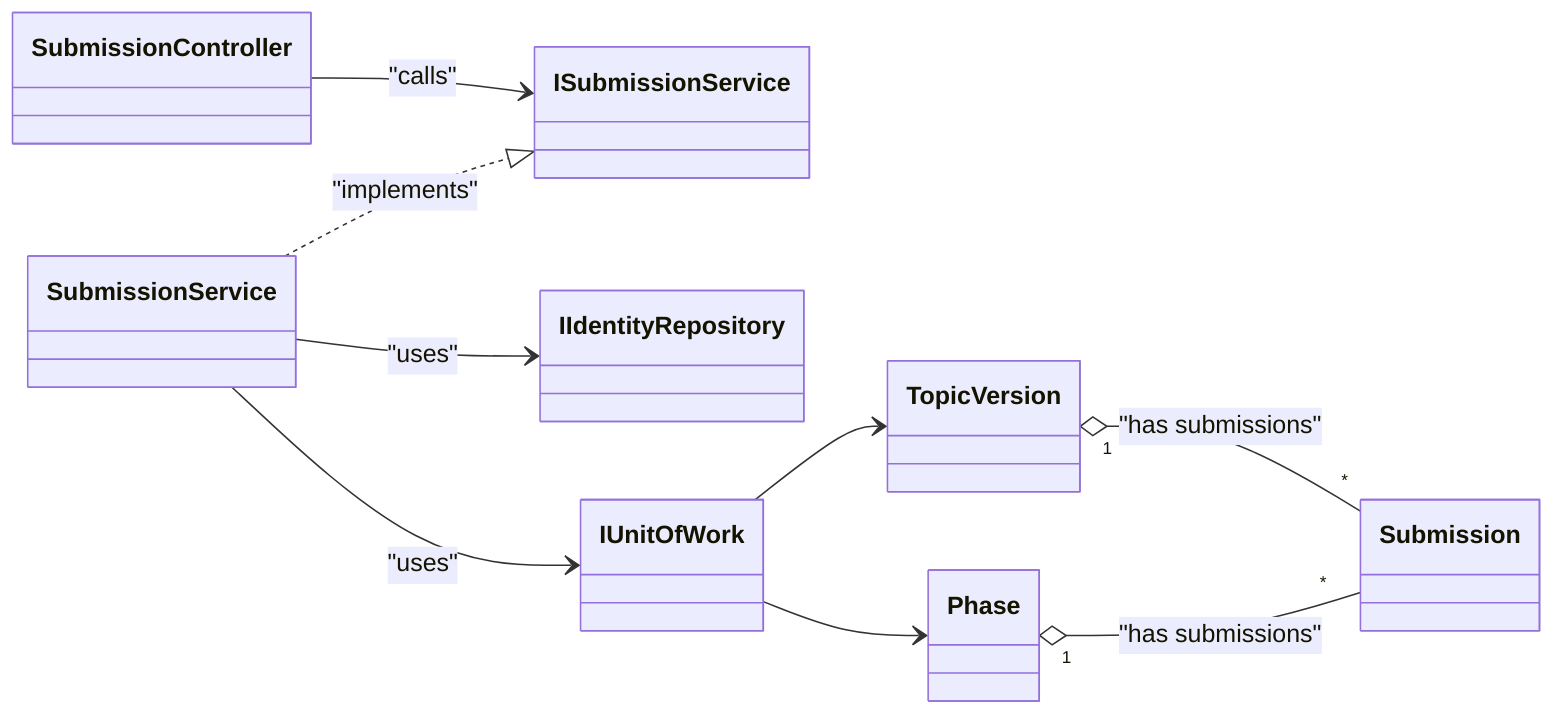 classDiagram
    direction LR

    %% Controller layer
    class SubmissionController

    %% Service interface and implementation
    class ISubmissionService
    class SubmissionService
    SubmissionController --> ISubmissionService : "calls"
    SubmissionService ..|> ISubmissionService : "implements"

    %% Dependencies
    class IIdentityRepository
    class IUnitOfWork
    SubmissionService --> IIdentityRepository : "uses"
    SubmissionService --> IUnitOfWork : "uses"

    %% Entities
    class Submission
    class TopicVersion
    class Phase

    %% IUnitOfWork provides access to entity repositories
    IUnitOfWork --> TopicVersion
    IUnitOfWork --> Phase

    %% Aggregation entity relationships (no duplicate arrows)
    TopicVersion "1" o-- "*" Submission : "has submissions"
    Phase "1" o-- "*" Submission : "has submissions"